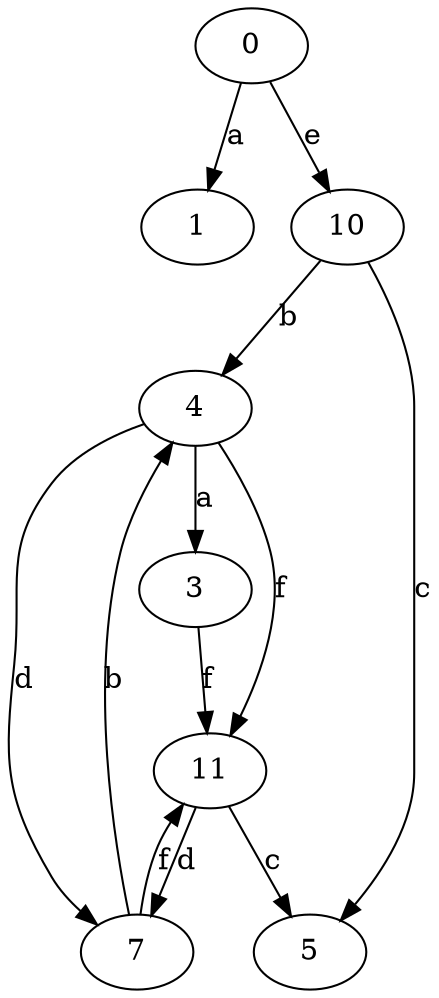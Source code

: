 strict digraph  {
1;
3;
4;
5;
7;
10;
11;
0;
3 -> 11  [label=f];
4 -> 3  [label=a];
4 -> 7  [label=d];
4 -> 11  [label=f];
7 -> 4  [label=b];
7 -> 11  [label=f];
10 -> 4  [label=b];
10 -> 5  [label=c];
11 -> 5  [label=c];
11 -> 7  [label=d];
0 -> 1  [label=a];
0 -> 10  [label=e];
}
